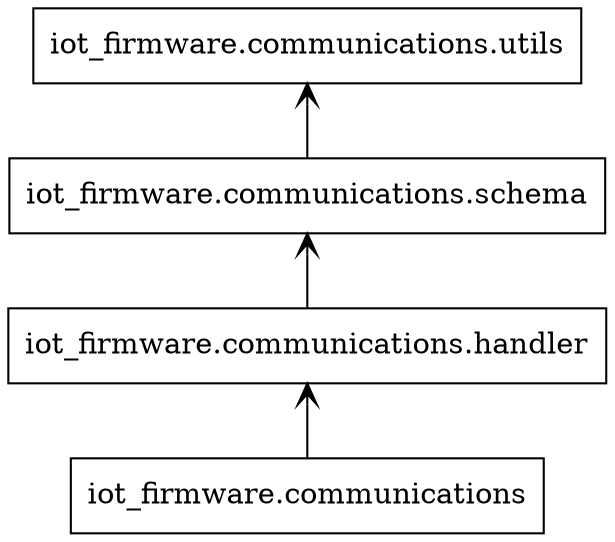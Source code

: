 digraph "packages_communications" {
rankdir=BT
charset="utf-8"
"iot_firmware.communications" [color="black", label="iot_firmware.communications", shape="box", style="solid"];
"iot_firmware.communications.handler" [color="black", label="iot_firmware.communications.handler", shape="box", style="solid"];
"iot_firmware.communications.schema" [color="black", label="iot_firmware.communications.schema", shape="box", style="solid"];
"iot_firmware.communications.utils" [color="black", label="iot_firmware.communications.utils", shape="box", style="solid"];
"iot_firmware.communications" -> "iot_firmware.communications.handler" [arrowhead="open", arrowtail="none"];
"iot_firmware.communications.handler" -> "iot_firmware.communications.schema" [arrowhead="open", arrowtail="none"];
"iot_firmware.communications.schema" -> "iot_firmware.communications.utils" [arrowhead="open", arrowtail="none"];
}

